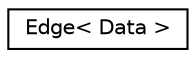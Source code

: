 digraph "Graphical Class Hierarchy"
{
  edge [fontname="Helvetica",fontsize="10",labelfontname="Helvetica",labelfontsize="10"];
  node [fontname="Helvetica",fontsize="10",shape=record];
  rankdir="LR";
  Node1 [label="Edge\< Data \>",height=0.2,width=0.4,color="black", fillcolor="white", style="filled",URL="$class_edge.html"];
}
